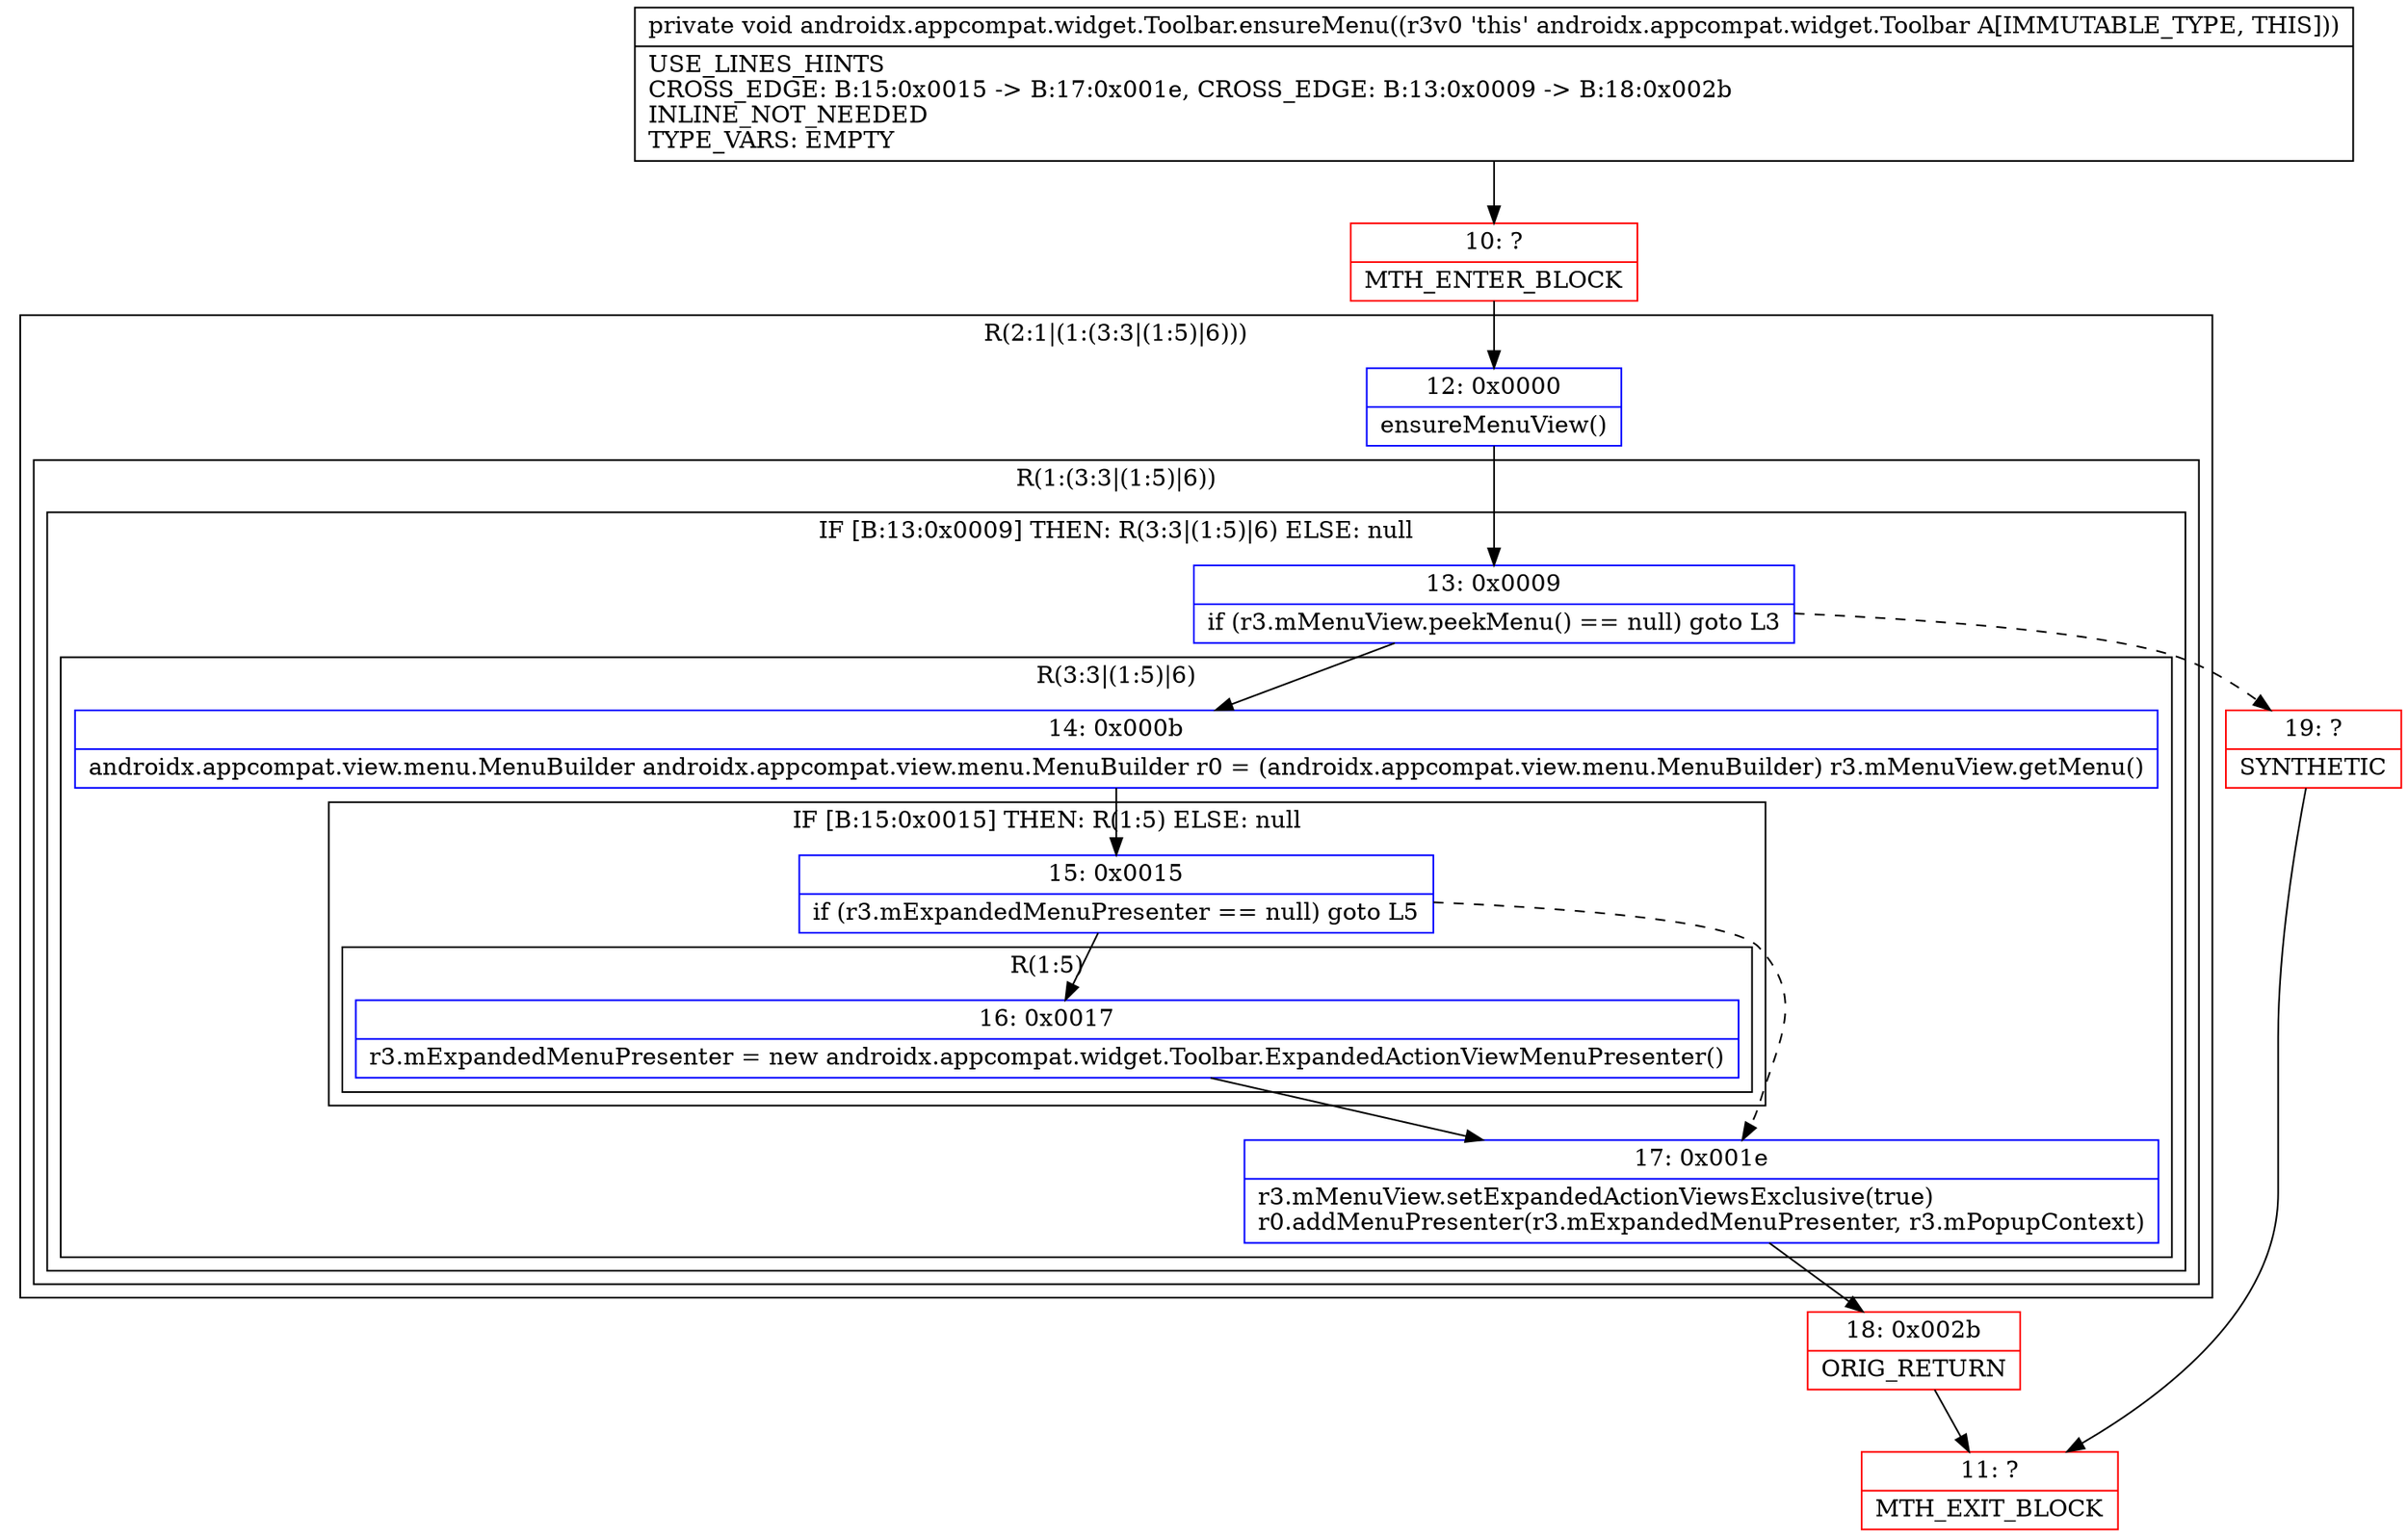 digraph "CFG forandroidx.appcompat.widget.Toolbar.ensureMenu()V" {
subgraph cluster_Region_957833958 {
label = "R(2:1|(1:(3:3|(1:5)|6)))";
node [shape=record,color=blue];
Node_12 [shape=record,label="{12\:\ 0x0000|ensureMenuView()\l}"];
subgraph cluster_Region_439069078 {
label = "R(1:(3:3|(1:5)|6))";
node [shape=record,color=blue];
subgraph cluster_IfRegion_163445200 {
label = "IF [B:13:0x0009] THEN: R(3:3|(1:5)|6) ELSE: null";
node [shape=record,color=blue];
Node_13 [shape=record,label="{13\:\ 0x0009|if (r3.mMenuView.peekMenu() == null) goto L3\l}"];
subgraph cluster_Region_1849967224 {
label = "R(3:3|(1:5)|6)";
node [shape=record,color=blue];
Node_14 [shape=record,label="{14\:\ 0x000b|androidx.appcompat.view.menu.MenuBuilder androidx.appcompat.view.menu.MenuBuilder r0 = (androidx.appcompat.view.menu.MenuBuilder) r3.mMenuView.getMenu()\l}"];
subgraph cluster_IfRegion_1612237617 {
label = "IF [B:15:0x0015] THEN: R(1:5) ELSE: null";
node [shape=record,color=blue];
Node_15 [shape=record,label="{15\:\ 0x0015|if (r3.mExpandedMenuPresenter == null) goto L5\l}"];
subgraph cluster_Region_1654297990 {
label = "R(1:5)";
node [shape=record,color=blue];
Node_16 [shape=record,label="{16\:\ 0x0017|r3.mExpandedMenuPresenter = new androidx.appcompat.widget.Toolbar.ExpandedActionViewMenuPresenter()\l}"];
}
}
Node_17 [shape=record,label="{17\:\ 0x001e|r3.mMenuView.setExpandedActionViewsExclusive(true)\lr0.addMenuPresenter(r3.mExpandedMenuPresenter, r3.mPopupContext)\l}"];
}
}
}
}
Node_10 [shape=record,color=red,label="{10\:\ ?|MTH_ENTER_BLOCK\l}"];
Node_18 [shape=record,color=red,label="{18\:\ 0x002b|ORIG_RETURN\l}"];
Node_11 [shape=record,color=red,label="{11\:\ ?|MTH_EXIT_BLOCK\l}"];
Node_19 [shape=record,color=red,label="{19\:\ ?|SYNTHETIC\l}"];
MethodNode[shape=record,label="{private void androidx.appcompat.widget.Toolbar.ensureMenu((r3v0 'this' androidx.appcompat.widget.Toolbar A[IMMUTABLE_TYPE, THIS]))  | USE_LINES_HINTS\lCROSS_EDGE: B:15:0x0015 \-\> B:17:0x001e, CROSS_EDGE: B:13:0x0009 \-\> B:18:0x002b\lINLINE_NOT_NEEDED\lTYPE_VARS: EMPTY\l}"];
MethodNode -> Node_10;Node_12 -> Node_13;
Node_13 -> Node_14;
Node_13 -> Node_19[style=dashed];
Node_14 -> Node_15;
Node_15 -> Node_16;
Node_15 -> Node_17[style=dashed];
Node_16 -> Node_17;
Node_17 -> Node_18;
Node_10 -> Node_12;
Node_18 -> Node_11;
Node_19 -> Node_11;
}

